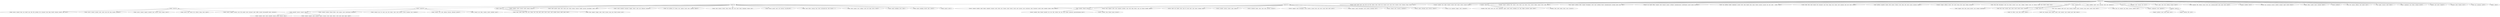 strict digraph  {
	"['unknown'] 72" -> "['client'] 24";
	"['unknown'] 72" -> "['server'] 12";
	"['unknown'] 72" -> "['thread', 'node', 'handl', 'start', 'caus', 'fail', 'use', 'file', 'cluster', 'seem', 'check', 'log', 'consum', 'port', 'usag', '\
error', 'monitor', 'show', 'daemon', 'dump', 'attach', 'cours'] 1";
	"['unknown'] 72" -> "['connect', 'number', 'issu', 'make', 'request', 'restart', 'lead', 'requir', 'return', 'second', 'instanc'] 1";
	"['unknown'] 72" -> "['number', 'time'] 2";
	"['unknown'] 72" -> "['number', 'improv', 'perform', 'file', 'cluster', 'write', 'booki', 'case', 'featur', 'drop', 'control', 'ledger', 'impact', 'devic', '\
seek', 'reduc'] 1";
	"['unknown'] 72" -> "['time', 'improv', 'perform', 'allow', 'request', 'throughput', 'write', 'read', 'workload', 'found', 'commitprocessor', 'investig', '\
given', 'pass', 'http'] 1";
	"['unknown'] 72" -> "['thread', 'run', 'handl', 'follow', 'request', 'code', 'transact', 'propos', 'workload', 'commitprocessor', 'multi-thread', 'accord', '\
queue', 'processor'] 1";
	"['unknown'] 72" -> "['node', 'run', 'perform', 'leader', 'implement', 'current', 'elect', 'take', 'length', 'base', 'major', 'histori', 'process', '\
account', 'set', 'serv', 'pole', '.', 'select', 'orient'] 1";
	"['unknown'] 72" -> "['watch', 'allow', 'like', 'want', 'restart', 'list', 'reconnect', 'cach', 'data', 'chang', 'reus', 'requir', 'zxid', 'maintain', '\
initi', 'solv', 'treat', 'scalabl'] 1";
	"['unknown'] 72" -> "['need', 'perform', 'snapshot', 'cluster', 'disk', 'restart', 'without', 'write', 'keep', 'abil', 'state', 'across', 'synchron', '\
enhanc'] 1";
	"['unknown'] 72" -> "['connect', 'trigger', 'address', 'revers', 'call', 'avoid', 'string', 'host', 'name', 'lookup', 'hostnam'] 1";
	"['unknown'] 72" -> "['allow', 'like', 'disk', 'throughput', 'write', 'log', 'latenc', 'persist', 'case', 'seen', 'configur', 'default', 'state', 'ad', '\
wherein', 'forget', 'goe', 'reboot', 'option', 'lock'] 1";
	"['unknown'] 72" -> "['need'] 4";
	"['unknown'] 72" -> "['issu', 'request'] 2";
	"['unknown'] 72" -> "['time', 'problem', 'applic', 'seen', 'quorump', 'take', 'exit', 'shutdown'] 1";
	"['unknown'] 72" -> "['improv'] 3";
	"['unknown'] 72" -> "['ensembl', 'start', 'messag', 'see', 'error'] 1";
	"['unknown'] 72" -> "['node', 'make', 'code', 'look', 'children', 'though', 'object'] 1";
	"['unknown'] 72" -> "['load', 'snapshot', 'file', 'without', 'return', 'byte', 'size', 'randomaccessfil', 'close', 'ignor', 'leak', 'consid'] 1";
	"['unknown'] 72" -> "['support', 'problem', 'store'] 1";
	"['unknown'] 72" -> "['thread', 'java', 'quorump', 'process', 'method', 'unregist', 'regist', 'includ', 'mbean'] 1";
	"['unknown'] 72" -> "['leader', 'follow', 'packet', 'remov', 'newlead', 'duplic'] 1";
	"['unknown'] 72" -> "['watch', 'problem'] 1";
	"['unknown'] 72" -> "['issu', 'list', 'consum', 'address', 'wait', 'report', 'user'] 1";
	"['unknown'] 72" -> "['run', 'applic', 'runaway', 'insid', 'eclips'] 1";
	"['unknown'] 72" -> "['observ', 'implement', 'reus', 'featur', 'mechan', 'provid'] 1";
	"['unknown'] 72" -> "['packet', 'cach', 'motiv', 'respons'] 1";
	"['unknown'] 72" -> "['transact', 'motiv', 'learner', 'sync'] 1";
	"['unknown'] 72" -> "['track', 'jira', 'namespac', 'partit'] 1";
	"['unknown'] 72" -> "['deploy', 'optim'] 1";
	"['client'] 24" -> "['client', 'server'] 5";
	"['client'] 24" -> "['client', 'connect'] 6";
	"['client'] 24" -> "['client', 'time'] 2";
	"['client'] 24" -> "['client', 'number', 'watch', 'consum', 'enabl', 'manag', 'memori'] 1";
	"['client'] 24" -> "['client', 'need', 'packet', 'make', 'send', 'check', 'port', 'bring', 'manag', 'commun', 'length', 'quorum', 'misconfigur', 'saniti', '\
rogu'] 1";
	"['client'] 24" -> "['client', 'watch', 'ensembl', 'reconnect', 'trigger', 'observ', 'relat', 'java', 'behavior', 'inconsist'] 1";
	"['client'] 24" -> "['client', 'run', 'perform', 'tri', 'latenc', 'sinc', 'regress', 'trunk', 'notic', 'c/python', 'degrad'] 1";
	"['client'] 24" -> "['client', 'start', 'session', 'cluster', 'seem', 'bring', 'abil', 'view', 'base', 'mean', 'namespac', 'reason', 'ask'] 1";
	"['client'] 24" -> "['client', 'thread', 'packet', 'send', 'call', 'function', 'zoo_add_auth'] 1";
	"['client'] 24" -> "['client', 'node', 'follow', 'messag', 'loop', 'event', 'mail.gmail.com', 'side', 'describ', ':'] 1";
	"['client'] 24" -> "['client', 'allow', 'propos', 'reus', 'configur', 'avoid', 'util', 'login', 'servic', 'outsid'] 1";
	"['client'] 24" -> "['client', 'handl', 'bookkeep', 'error', 'clien'] 1";
	"['client'] 24" -> "['client', 'booki', 'bookkeep', 'throttl', 'oper', 'control'] 1";
	"['client'] 24" -> "['client', 'persist', 'motiv'] 1";
	"['server'] 12" -> "['server', 'connect', 'number', 'need', 'leader', 'snapshot', 'transact', 'send', 'check', 'sinc', 'learner', 'mean', 'histori', '\
result', 'goal', 'quorum', 'sent', 'synchronis', 'done', 'broadcast', 'match', 'hash', 'member', 'phase', 'order', 'inform'] 1";
	"['server'] 12" -> "['time', 'number', 'thread', 'server'] 2";
	"['server'] 12" -> "['server', 'time', 'support', 'allow', 'load', 'snapshot', 'problem', 'want', 'disk', 'keep', 'featur', 'copi', 'ad', 'format', '\
benefit', 'debug'] 1";
	"['server'] 12" -> "['server', 'need', 'run', 'leader', 'start', 'load', 'tri', 'lead', 'elect', 'zxid', 'remov', 'databas', 'figur'] 1";
	"['server'] 12" -> "['server', 'number', 'session', 'cluster', 'seem', 'balanc'] 1";
	"['server'] 12" -> "['server', 'ensembl', 'leader', 'allow', 'lead', 'elect', 'prevent', 'scenario'] 1";
	"['server'] 12" -> "['server', 'support', 'creat', 'throughput', 'track', 'monitor', 'second', 'byte', 'size', 'level', 'count', 'limit', 'exist', '\
quota'] 1";
	"['server'] 12" -> "['server', 'improv', 'handl', 'throughput', 'read', 'machin', 'advantag', 'core'] 1";
	"['server'] 12" -> "['server', 'thread', 'start', 'runaway', 'standalon'] 1";
	"['server'] 12" -> "['server', 'make', 'advantag', 'goal', 'structur', 'datatre'] 1";
	"['server'] 12" -> "['server', 'use', 'snapshot', 'trigger', 'rotat', 'command'] 1";
	"['number', 'time'] 2" -> "['number', 'time', 'need', 'creat', 'use', 'want', 'implement', 'applic', 'enabl', 'booki', 'bookkeep', 'jira', 'idea', 'ledger', '\
procedur', 'space', 'delet'] 1";
	"['number', 'time'] 2" -> "['number', 'time', 'node', 'leader', 'failur', 'recov', 'recoveri'] 1";
	"['need'] 4" -> "['need', 'support', 'disk', 'data', 'group', 'persist', 'case', 'exampl', 'leadership'] 1";
	"['need'] 4" -> "['need', 'fail', 'want', 'current', 'oper', 'multi', 'result', 'execut', 'know', 'version'] 1";
	"['need'] 4" -> "['need', 'data'] 2";
	"['issu', 'request'] 2" -> "['issu', 'caus', 'request', 'relat', 'port', 'usag', 'messag', 'default', 'patch', 'commun', 'loop', 'receiv', 'resolv', 'form', '\
enter'] 1";
	"['issu', 'request'] 2" -> "['start', 'issu', 'tri', 'request', 'log', 'latenc', 'increas', 'identifi', 'stall'] 1";
	"['improv'] 3" -> "['improv', 'implement', 'relat', 'zkpython'] 1";
	"['improv'] 3" -> "['perform', 'improv'] 2";
	"['client', 'server'] 5" -> "['client', 'server', 'connect', 'time', 'run', 'handl', 'caus', 'like', 'file', 'problem', 'list', 'reconnect', 'lead', 'keep', '\
throttl', 'wherein', 'someth', 'retri', 'give'] 1";
	"['client', 'server'] 5" -> "['client', 'server', 'connect', 'number', 'node', 'watch', 'load', 'fail', 'drop', 'machin', 'maintain'] 1";
	"['client', 'server'] 5" -> "['client', 'server', 'connect', 'support', 'ensembl', 'load', 'current', 'across', 'balanc', 'ensur'] 1";
	"['client', 'server'] 5" -> "['client', 'server', 'like', 'restart', 'list', 'without', 'chang', 'store', 'updat'] 1";
	"['client', 'server'] 5" -> "['client', 'server', 'support', 'session', 'caus', 'fail', 'packet', 'send', 'reconnect', 'path', 'buffer', 'exceed', 'jute.maxbuff', '\
restor', 'setwatch'] 1";
	"['client', 'connect'] 6" -> "['node', 'ensembl', 'session', 'connect', 'client'] 2";
	"['client', 'connect'] 6" -> "['client', 'connect', 'number', 'thread', 'follow', 'code', 'propos', 'scale', 'multi-thread', 'thousand'] 1";
	"['client', 'connect'] 6" -> "['client', 'connect', 'issu', 'tri', 'creat', 'caus', 'fail', 'observ', 'relat', 'work', 'timeout', 'revers', 'localhost', 'turn', '\
sometim'] 1";
	"['client', 'connect'] 6" -> "['client', 'connect', 'use', 'code', 'address', 'function', 'determin', 'permut'] 1";
	"['client', 'connect'] 6" -> "['client', 'connect', 'see', 'delay', 'random', 'socket', 'establish', 'open'] 1";
	"['client', 'time'] 2" -> "['client', 'time', 'watch', 'handl', 'cach', 'sinc', 'chang', 'view', 'idea', 'path', 'multi', 'event', 'receiv', 'notif', 'multipl', '\
becom', 'notifi', 'made', 'built'] 1";
	"['client', 'time'] 2" -> "['client', 'time', 'support', 'trigger', 'seem', 'check', 'increas', 'usag', 'java', 'found', 'environ', 'sasl'] 1";
	"['time', 'number', 'thread', 'server'] 2" -> "['server', 'number', 'time', 'thread', 'ensembl', 'run', 'issu', 'like', 'without', 'log', 'see', 'look', 'except', 'sendwork', '\
quorumcnxmanag', 'grow'] 1";
	"['time', 'number', 'thread', 'server'] 2" -> "['server', 'number', 'time', 'thread', 'group', 'increas'] 1";
	"['need', 'data'] 2" -> "['need', 'tri', 'follow', 'creat', 'data', 'librari', 'znode'] 1";
	"['need', 'data'] 2" -> "['need', 'use', 'transact', 'data', 'propos', 'enabl', 'work', 'memori', 'copi', 'commit', 'part', 'tripl', 'retain'] 1";
	"['perform', 'improv'] 2" -> "['improv', 'perform', 'want', 'track', 'patch', 'lose'] 1";
	"['perform', 'improv'] 2" -> "['improv', 'perform', 'file', 'cach'] 1";
	"['node', 'ensembl', 'session', 'connect', 'client'] 2" -> "['client', 'connect', 'node', 'watch', 'ensembl', 'session', 'group', 'timeout', 'delay'] 1";
	"['node', 'ensembl', 'session', 'connect', 'client'] 2" -> "['client', 'connect', 'support', 'node', 'ensembl', 'improv', 'session', 'creat', 'make', 'observ', 'work', 'read', 'scale', 'major', '\
updat'] 1";
}

